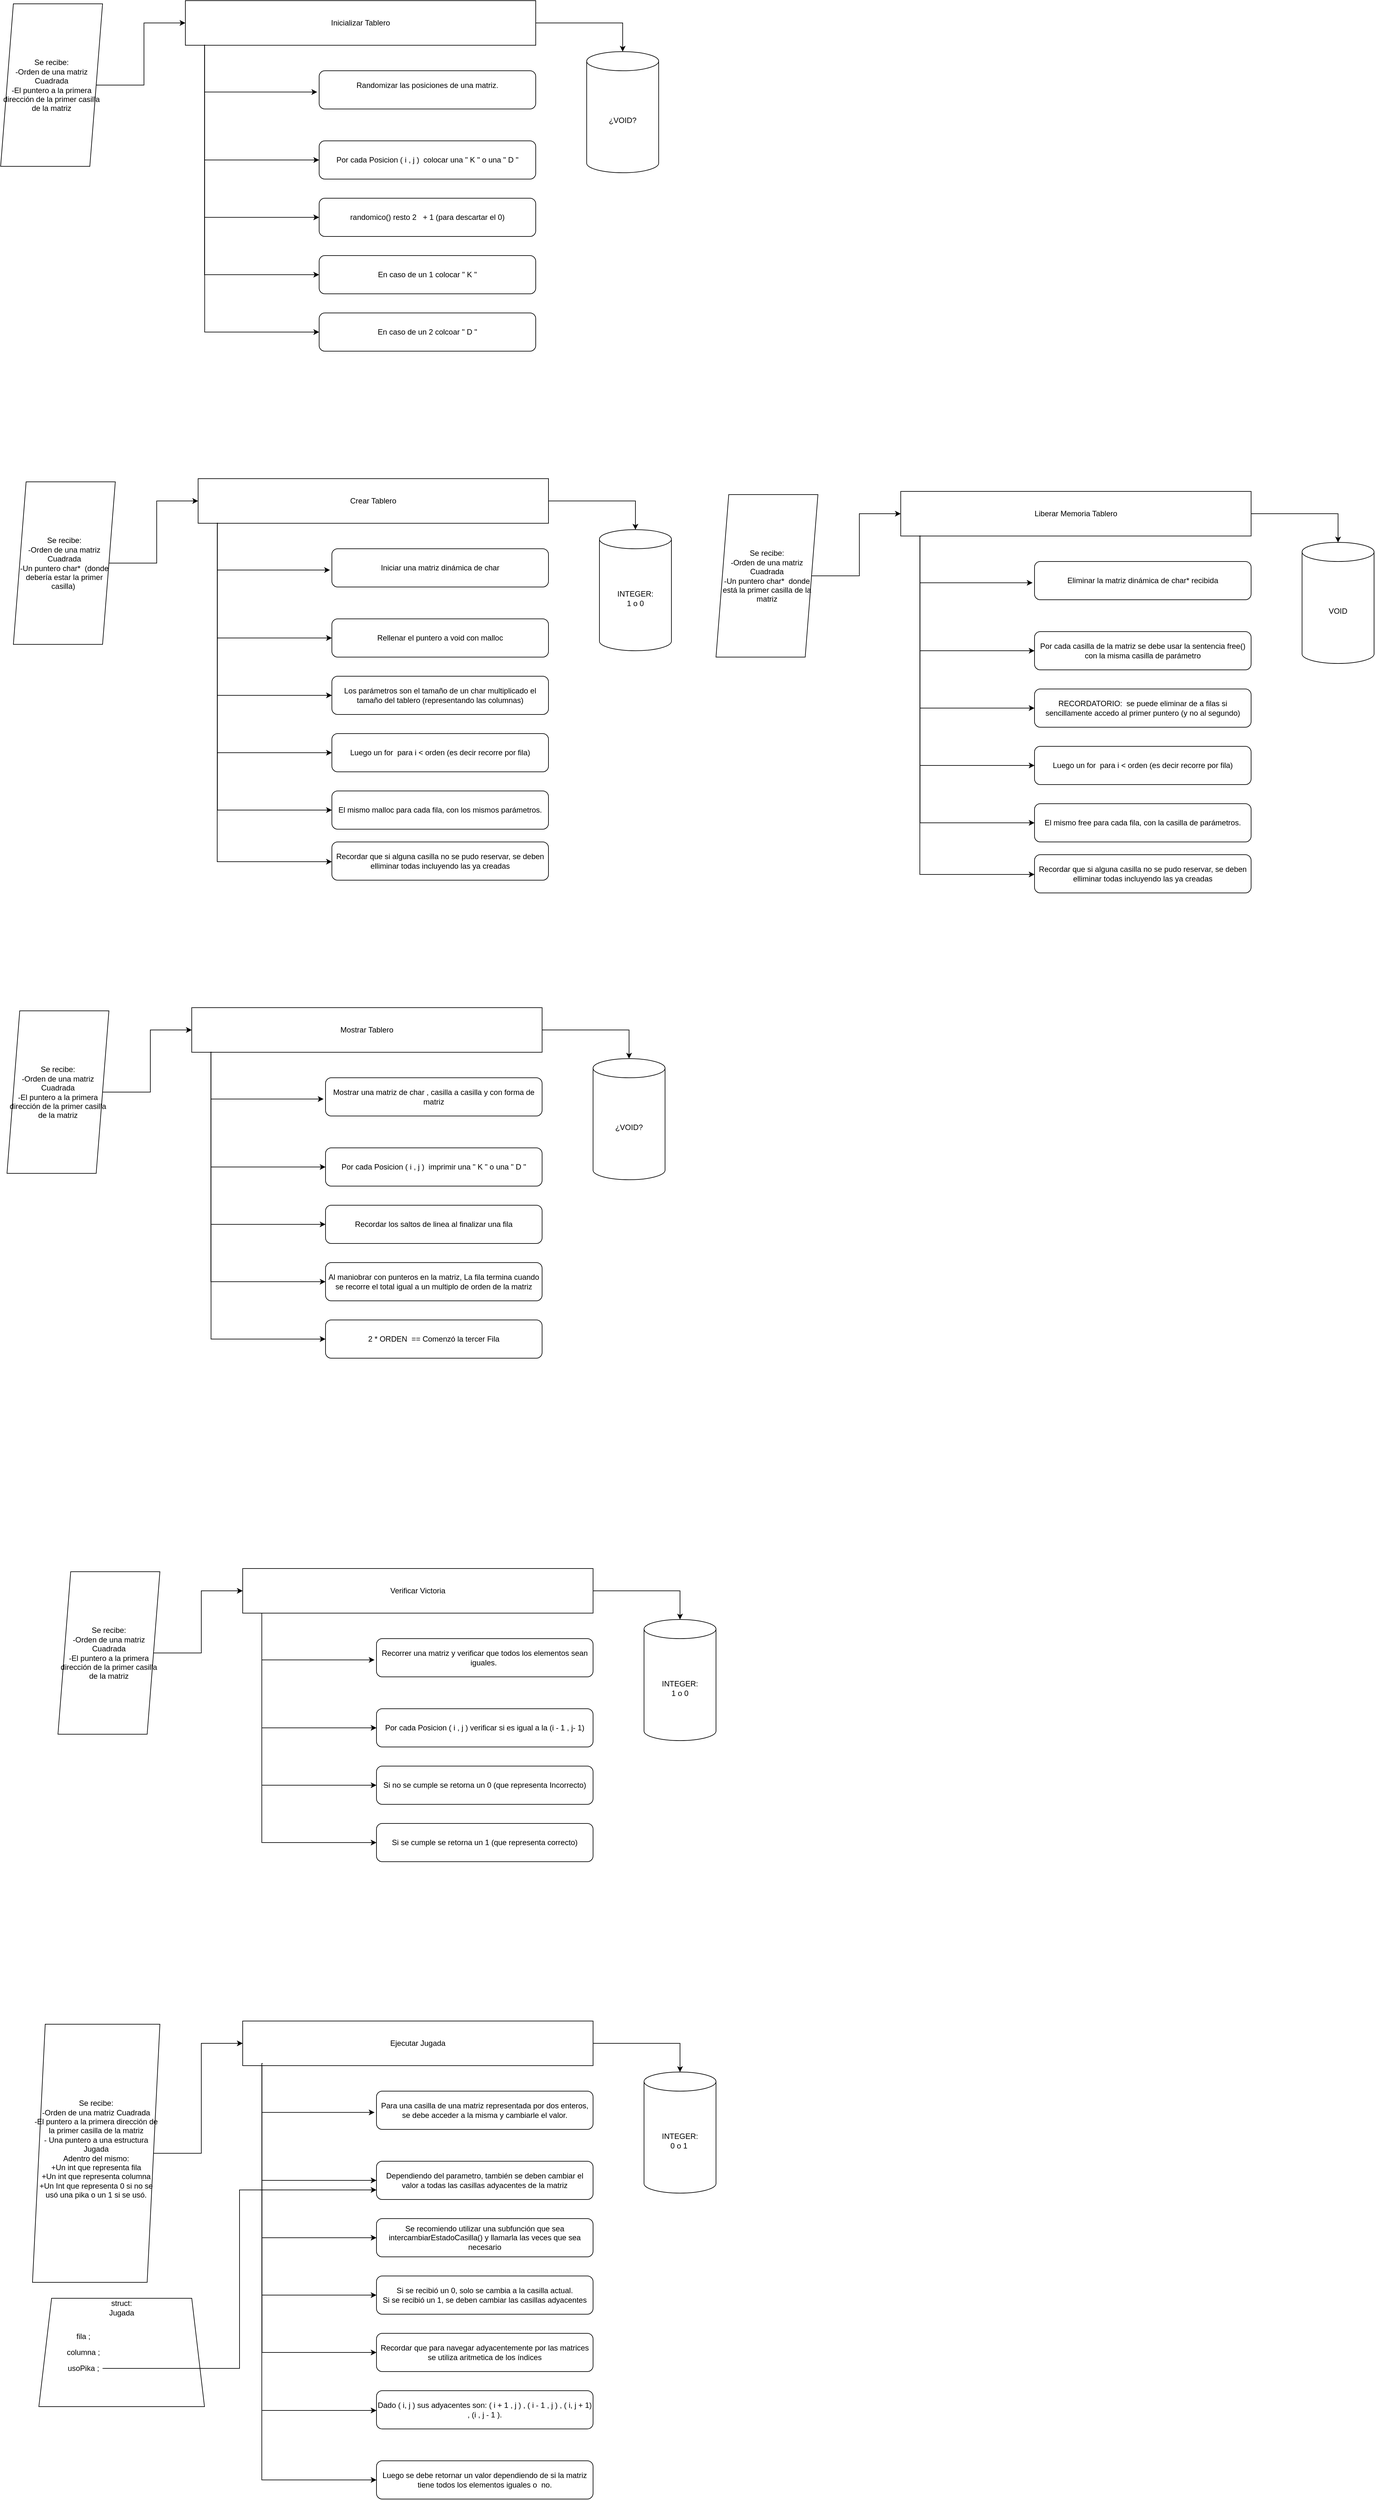 <mxfile version="28.1.2">
  <diagram name="Página-1" id="kfd38gGpXaSbrslvdGKy">
    <mxGraphModel dx="1982" dy="1885" grid="1" gridSize="10" guides="1" tooltips="1" connect="1" arrows="1" fold="1" page="1" pageScale="1" pageWidth="827" pageHeight="1169" math="0" shadow="0">
      <root>
        <mxCell id="0" />
        <mxCell id="1" parent="0" />
        <mxCell id="flttA15IZnz0iReCGyzn-14" style="edgeStyle=orthogonalEdgeStyle;rounded=0;orthogonalLoop=1;jettySize=auto;html=1;entryX=0;entryY=0.5;entryDx=0;entryDy=0;" parent="1" source="flttA15IZnz0iReCGyzn-1" target="flttA15IZnz0iReCGyzn-8" edge="1">
          <mxGeometry relative="1" as="geometry">
            <Array as="points">
              <mxPoint x="240" y="-270" />
            </Array>
          </mxGeometry>
        </mxCell>
        <mxCell id="flttA15IZnz0iReCGyzn-15" style="edgeStyle=orthogonalEdgeStyle;rounded=0;orthogonalLoop=1;jettySize=auto;html=1;entryX=0;entryY=0.5;entryDx=0;entryDy=0;" parent="1" source="flttA15IZnz0iReCGyzn-1" target="flttA15IZnz0iReCGyzn-7" edge="1">
          <mxGeometry relative="1" as="geometry">
            <Array as="points">
              <mxPoint x="240" y="-360" />
            </Array>
          </mxGeometry>
        </mxCell>
        <mxCell id="flttA15IZnz0iReCGyzn-17" style="edgeStyle=orthogonalEdgeStyle;rounded=0;orthogonalLoop=1;jettySize=auto;html=1;" parent="1" source="flttA15IZnz0iReCGyzn-1" target="flttA15IZnz0iReCGyzn-16" edge="1">
          <mxGeometry relative="1" as="geometry" />
        </mxCell>
        <mxCell id="flttA15IZnz0iReCGyzn-1" value="Inicializar Tablero" style="rounded=0;whiteSpace=wrap;html=1;" parent="1" vertex="1">
          <mxGeometry x="210" y="-610" width="550" height="70" as="geometry" />
        </mxCell>
        <mxCell id="flttA15IZnz0iReCGyzn-4" style="edgeStyle=orthogonalEdgeStyle;rounded=0;orthogonalLoop=1;jettySize=auto;html=1;" parent="1" source="flttA15IZnz0iReCGyzn-3" target="flttA15IZnz0iReCGyzn-1" edge="1">
          <mxGeometry relative="1" as="geometry" />
        </mxCell>
        <mxCell id="flttA15IZnz0iReCGyzn-3" value="Se recibe:&lt;br&gt;-Orden de una matriz Cuadrada&lt;br&gt;-El puntero a la primera dirección de la primer casilla de la matriz" style="shape=parallelogram;perimeter=parallelogramPerimeter;whiteSpace=wrap;html=1;fixedSize=1;" parent="1" vertex="1">
          <mxGeometry x="-80" y="-605" width="160" height="255" as="geometry" />
        </mxCell>
        <mxCell id="flttA15IZnz0iReCGyzn-5" value="Randomizar las posiciones de una matriz.&lt;div&gt;&lt;br/&gt;&lt;/div&gt;" style="rounded=1;whiteSpace=wrap;html=1;" parent="1" vertex="1">
          <mxGeometry x="420" y="-500" width="340" height="60" as="geometry" />
        </mxCell>
        <mxCell id="flttA15IZnz0iReCGyzn-6" style="edgeStyle=orthogonalEdgeStyle;rounded=0;orthogonalLoop=1;jettySize=auto;html=1;entryX=-0.009;entryY=0.557;entryDx=0;entryDy=0;entryPerimeter=0;" parent="1" source="flttA15IZnz0iReCGyzn-1" target="flttA15IZnz0iReCGyzn-5" edge="1">
          <mxGeometry relative="1" as="geometry">
            <Array as="points">
              <mxPoint x="240" y="-467" />
            </Array>
          </mxGeometry>
        </mxCell>
        <mxCell id="flttA15IZnz0iReCGyzn-7" value="&lt;div&gt;Por cada Posicion ( i , j )&amp;nbsp; colocar una &quot; K &quot; o una &quot; D &quot;&lt;/div&gt;" style="rounded=1;whiteSpace=wrap;html=1;" parent="1" vertex="1">
          <mxGeometry x="420" y="-390" width="340" height="60" as="geometry" />
        </mxCell>
        <mxCell id="flttA15IZnz0iReCGyzn-8" value="randomico() resto 2&amp;nbsp; &amp;nbsp;+ 1 (para descartar el 0)" style="rounded=1;whiteSpace=wrap;html=1;" parent="1" vertex="1">
          <mxGeometry x="420" y="-300" width="340" height="60" as="geometry" />
        </mxCell>
        <mxCell id="flttA15IZnz0iReCGyzn-9" value="En caso de un 1 colocar &quot; K &quot;" style="rounded=1;whiteSpace=wrap;html=1;" parent="1" vertex="1">
          <mxGeometry x="420" y="-210" width="340" height="60" as="geometry" />
        </mxCell>
        <mxCell id="flttA15IZnz0iReCGyzn-10" value="En caso de un 2 colcoar &quot; D &quot;" style="rounded=1;whiteSpace=wrap;html=1;" parent="1" vertex="1">
          <mxGeometry x="420" y="-120" width="340" height="60" as="geometry" />
        </mxCell>
        <mxCell id="flttA15IZnz0iReCGyzn-11" style="edgeStyle=orthogonalEdgeStyle;rounded=0;orthogonalLoop=1;jettySize=auto;html=1;entryX=0;entryY=0.5;entryDx=0;entryDy=0;exitX=0.055;exitY=0.988;exitDx=0;exitDy=0;exitPerimeter=0;" parent="1" source="flttA15IZnz0iReCGyzn-1" target="flttA15IZnz0iReCGyzn-10" edge="1">
          <mxGeometry relative="1" as="geometry">
            <mxPoint x="300" y="-450" as="sourcePoint" />
            <mxPoint x="477" y="-377" as="targetPoint" />
            <Array as="points">
              <mxPoint x="240" y="-90" />
            </Array>
          </mxGeometry>
        </mxCell>
        <mxCell id="flttA15IZnz0iReCGyzn-13" style="edgeStyle=orthogonalEdgeStyle;rounded=0;orthogonalLoop=1;jettySize=auto;html=1;entryX=0;entryY=0.5;entryDx=0;entryDy=0;" parent="1" source="flttA15IZnz0iReCGyzn-1" target="flttA15IZnz0iReCGyzn-9" edge="1">
          <mxGeometry relative="1" as="geometry">
            <mxPoint x="240" y="-530" as="sourcePoint" />
            <mxPoint x="420" y="-129" as="targetPoint" />
            <Array as="points">
              <mxPoint x="240" y="-180" />
            </Array>
          </mxGeometry>
        </mxCell>
        <mxCell id="flttA15IZnz0iReCGyzn-16" value="¿VOID?" style="shape=cylinder3;whiteSpace=wrap;html=1;boundedLbl=1;backgroundOutline=1;size=15;" parent="1" vertex="1">
          <mxGeometry x="840" y="-530" width="113" height="190" as="geometry" />
        </mxCell>
        <mxCell id="flttA15IZnz0iReCGyzn-18" style="edgeStyle=orthogonalEdgeStyle;rounded=0;orthogonalLoop=1;jettySize=auto;html=1;entryX=0;entryY=0.5;entryDx=0;entryDy=0;" parent="1" source="flttA15IZnz0iReCGyzn-21" target="flttA15IZnz0iReCGyzn-27" edge="1">
          <mxGeometry relative="1" as="geometry">
            <Array as="points">
              <mxPoint x="250" y="1310" />
            </Array>
          </mxGeometry>
        </mxCell>
        <mxCell id="flttA15IZnz0iReCGyzn-19" style="edgeStyle=orthogonalEdgeStyle;rounded=0;orthogonalLoop=1;jettySize=auto;html=1;entryX=0;entryY=0.5;entryDx=0;entryDy=0;" parent="1" source="flttA15IZnz0iReCGyzn-21" target="flttA15IZnz0iReCGyzn-26" edge="1">
          <mxGeometry relative="1" as="geometry">
            <Array as="points">
              <mxPoint x="250" y="1220" />
            </Array>
          </mxGeometry>
        </mxCell>
        <mxCell id="flttA15IZnz0iReCGyzn-20" style="edgeStyle=orthogonalEdgeStyle;rounded=0;orthogonalLoop=1;jettySize=auto;html=1;" parent="1" source="flttA15IZnz0iReCGyzn-21" target="flttA15IZnz0iReCGyzn-32" edge="1">
          <mxGeometry relative="1" as="geometry" />
        </mxCell>
        <mxCell id="flttA15IZnz0iReCGyzn-21" value="Mostrar Tablero" style="rounded=0;whiteSpace=wrap;html=1;" parent="1" vertex="1">
          <mxGeometry x="220" y="970" width="550" height="70" as="geometry" />
        </mxCell>
        <mxCell id="flttA15IZnz0iReCGyzn-22" style="edgeStyle=orthogonalEdgeStyle;rounded=0;orthogonalLoop=1;jettySize=auto;html=1;" parent="1" source="flttA15IZnz0iReCGyzn-23" target="flttA15IZnz0iReCGyzn-21" edge="1">
          <mxGeometry relative="1" as="geometry" />
        </mxCell>
        <mxCell id="flttA15IZnz0iReCGyzn-23" value="Se recibe:&lt;br&gt;-Orden de una matriz Cuadrada&lt;br&gt;-El puntero a la primera dirección de la primer casilla de la matriz" style="shape=parallelogram;perimeter=parallelogramPerimeter;whiteSpace=wrap;html=1;fixedSize=1;" parent="1" vertex="1">
          <mxGeometry x="-70" y="975" width="160" height="255" as="geometry" />
        </mxCell>
        <mxCell id="flttA15IZnz0iReCGyzn-24" value="&lt;div&gt;Mostrar una matriz de char , casilla a casilla y con forma de matriz&lt;/div&gt;" style="rounded=1;whiteSpace=wrap;html=1;" parent="1" vertex="1">
          <mxGeometry x="430" y="1080" width="340" height="60" as="geometry" />
        </mxCell>
        <mxCell id="flttA15IZnz0iReCGyzn-25" style="edgeStyle=orthogonalEdgeStyle;rounded=0;orthogonalLoop=1;jettySize=auto;html=1;entryX=-0.009;entryY=0.557;entryDx=0;entryDy=0;entryPerimeter=0;" parent="1" source="flttA15IZnz0iReCGyzn-21" target="flttA15IZnz0iReCGyzn-24" edge="1">
          <mxGeometry relative="1" as="geometry">
            <Array as="points">
              <mxPoint x="250" y="1113" />
            </Array>
          </mxGeometry>
        </mxCell>
        <mxCell id="flttA15IZnz0iReCGyzn-26" value="&lt;div&gt;Por cada Posicion ( i , j )&amp;nbsp; imprimir una &quot; K &quot; o una &quot; D &quot;&lt;/div&gt;" style="rounded=1;whiteSpace=wrap;html=1;" parent="1" vertex="1">
          <mxGeometry x="430" y="1190" width="340" height="60" as="geometry" />
        </mxCell>
        <mxCell id="flttA15IZnz0iReCGyzn-27" value="Recordar los saltos de linea al finalizar una fila" style="rounded=1;whiteSpace=wrap;html=1;" parent="1" vertex="1">
          <mxGeometry x="430" y="1280" width="340" height="60" as="geometry" />
        </mxCell>
        <mxCell id="flttA15IZnz0iReCGyzn-28" value="Al maniobrar con punteros en la matriz, La fila termina cuando se recorre el total igual a un multiplo de orden de la matriz" style="rounded=1;whiteSpace=wrap;html=1;" parent="1" vertex="1">
          <mxGeometry x="430" y="1370" width="340" height="60" as="geometry" />
        </mxCell>
        <mxCell id="flttA15IZnz0iReCGyzn-29" value="2 * ORDEN&amp;nbsp; == Comenzó la tercer Fila" style="rounded=1;whiteSpace=wrap;html=1;" parent="1" vertex="1">
          <mxGeometry x="430" y="1460" width="340" height="60" as="geometry" />
        </mxCell>
        <mxCell id="flttA15IZnz0iReCGyzn-30" style="edgeStyle=orthogonalEdgeStyle;rounded=0;orthogonalLoop=1;jettySize=auto;html=1;entryX=0;entryY=0.5;entryDx=0;entryDy=0;exitX=0.055;exitY=0.988;exitDx=0;exitDy=0;exitPerimeter=0;" parent="1" source="flttA15IZnz0iReCGyzn-21" target="flttA15IZnz0iReCGyzn-29" edge="1">
          <mxGeometry relative="1" as="geometry">
            <mxPoint x="310" y="1130" as="sourcePoint" />
            <mxPoint x="487" y="1203" as="targetPoint" />
            <Array as="points">
              <mxPoint x="250" y="1490" />
            </Array>
          </mxGeometry>
        </mxCell>
        <mxCell id="flttA15IZnz0iReCGyzn-31" style="edgeStyle=orthogonalEdgeStyle;rounded=0;orthogonalLoop=1;jettySize=auto;html=1;entryX=0;entryY=0.5;entryDx=0;entryDy=0;" parent="1" source="flttA15IZnz0iReCGyzn-21" target="flttA15IZnz0iReCGyzn-28" edge="1">
          <mxGeometry relative="1" as="geometry">
            <mxPoint x="250" y="1050" as="sourcePoint" />
            <mxPoint x="430" y="1451" as="targetPoint" />
            <Array as="points">
              <mxPoint x="250" y="1400" />
            </Array>
          </mxGeometry>
        </mxCell>
        <mxCell id="flttA15IZnz0iReCGyzn-32" value="¿VOID?" style="shape=cylinder3;whiteSpace=wrap;html=1;boundedLbl=1;backgroundOutline=1;size=15;" parent="1" vertex="1">
          <mxGeometry x="850" y="1050" width="113" height="190" as="geometry" />
        </mxCell>
        <mxCell id="flttA15IZnz0iReCGyzn-33" style="edgeStyle=orthogonalEdgeStyle;rounded=0;orthogonalLoop=1;jettySize=auto;html=1;entryX=0;entryY=0.5;entryDx=0;entryDy=0;" parent="1" source="flttA15IZnz0iReCGyzn-36" target="flttA15IZnz0iReCGyzn-42" edge="1">
          <mxGeometry relative="1" as="geometry">
            <Array as="points">
              <mxPoint x="330" y="2190" />
            </Array>
          </mxGeometry>
        </mxCell>
        <mxCell id="flttA15IZnz0iReCGyzn-34" style="edgeStyle=orthogonalEdgeStyle;rounded=0;orthogonalLoop=1;jettySize=auto;html=1;entryX=0;entryY=0.5;entryDx=0;entryDy=0;" parent="1" source="flttA15IZnz0iReCGyzn-36" target="flttA15IZnz0iReCGyzn-41" edge="1">
          <mxGeometry relative="1" as="geometry">
            <Array as="points">
              <mxPoint x="330" y="2100" />
            </Array>
          </mxGeometry>
        </mxCell>
        <mxCell id="flttA15IZnz0iReCGyzn-35" style="edgeStyle=orthogonalEdgeStyle;rounded=0;orthogonalLoop=1;jettySize=auto;html=1;" parent="1" source="flttA15IZnz0iReCGyzn-36" target="flttA15IZnz0iReCGyzn-47" edge="1">
          <mxGeometry relative="1" as="geometry" />
        </mxCell>
        <mxCell id="flttA15IZnz0iReCGyzn-36" value="Verificar Victoria" style="rounded=0;whiteSpace=wrap;html=1;" parent="1" vertex="1">
          <mxGeometry x="300" y="1850" width="550" height="70" as="geometry" />
        </mxCell>
        <mxCell id="flttA15IZnz0iReCGyzn-37" style="edgeStyle=orthogonalEdgeStyle;rounded=0;orthogonalLoop=1;jettySize=auto;html=1;" parent="1" source="flttA15IZnz0iReCGyzn-38" target="flttA15IZnz0iReCGyzn-36" edge="1">
          <mxGeometry relative="1" as="geometry" />
        </mxCell>
        <mxCell id="flttA15IZnz0iReCGyzn-38" value="Se recibe:&lt;br&gt;-Orden de una matriz Cuadrada&lt;br&gt;-El puntero a la primera dirección de la primer casilla de la matriz" style="shape=parallelogram;perimeter=parallelogramPerimeter;whiteSpace=wrap;html=1;fixedSize=1;" parent="1" vertex="1">
          <mxGeometry x="10" y="1855" width="160" height="255" as="geometry" />
        </mxCell>
        <mxCell id="flttA15IZnz0iReCGyzn-39" value="Recorrer una matriz y verificar que todos los elementos sean iguales.&amp;nbsp;" style="rounded=1;whiteSpace=wrap;html=1;" parent="1" vertex="1">
          <mxGeometry x="510" y="1960" width="340" height="60" as="geometry" />
        </mxCell>
        <mxCell id="flttA15IZnz0iReCGyzn-40" style="edgeStyle=orthogonalEdgeStyle;rounded=0;orthogonalLoop=1;jettySize=auto;html=1;entryX=-0.009;entryY=0.557;entryDx=0;entryDy=0;entryPerimeter=0;" parent="1" source="flttA15IZnz0iReCGyzn-36" target="flttA15IZnz0iReCGyzn-39" edge="1">
          <mxGeometry relative="1" as="geometry">
            <Array as="points">
              <mxPoint x="330" y="1993" />
            </Array>
          </mxGeometry>
        </mxCell>
        <mxCell id="flttA15IZnz0iReCGyzn-41" value="&lt;div&gt;Por cada Posicion ( i , j ) verificar si es igual a la (i - 1 , j- 1)&lt;/div&gt;" style="rounded=1;whiteSpace=wrap;html=1;" parent="1" vertex="1">
          <mxGeometry x="510" y="2070" width="340" height="60" as="geometry" />
        </mxCell>
        <mxCell id="flttA15IZnz0iReCGyzn-42" value="Si no se cumple se retorna un 0 (que representa Incorrecto)" style="rounded=1;whiteSpace=wrap;html=1;" parent="1" vertex="1">
          <mxGeometry x="510" y="2160" width="340" height="60" as="geometry" />
        </mxCell>
        <mxCell id="flttA15IZnz0iReCGyzn-43" value="Si se cumple se retorna un 1 (que representa correcto)" style="rounded=1;whiteSpace=wrap;html=1;" parent="1" vertex="1">
          <mxGeometry x="510" y="2250" width="340" height="60" as="geometry" />
        </mxCell>
        <mxCell id="flttA15IZnz0iReCGyzn-46" style="edgeStyle=orthogonalEdgeStyle;rounded=0;orthogonalLoop=1;jettySize=auto;html=1;entryX=0;entryY=0.5;entryDx=0;entryDy=0;" parent="1" source="flttA15IZnz0iReCGyzn-36" target="flttA15IZnz0iReCGyzn-43" edge="1">
          <mxGeometry relative="1" as="geometry">
            <mxPoint x="330" y="1930" as="sourcePoint" />
            <mxPoint x="510" y="2331" as="targetPoint" />
            <Array as="points">
              <mxPoint x="330" y="2280" />
            </Array>
          </mxGeometry>
        </mxCell>
        <mxCell id="flttA15IZnz0iReCGyzn-47" value="INTEGER:&lt;br&gt;1 o 0" style="shape=cylinder3;whiteSpace=wrap;html=1;boundedLbl=1;backgroundOutline=1;size=15;" parent="1" vertex="1">
          <mxGeometry x="930" y="1930" width="113" height="190" as="geometry" />
        </mxCell>
        <mxCell id="flttA15IZnz0iReCGyzn-48" style="edgeStyle=orthogonalEdgeStyle;rounded=0;orthogonalLoop=1;jettySize=auto;html=1;entryX=0;entryY=0.5;entryDx=0;entryDy=0;" parent="1" source="flttA15IZnz0iReCGyzn-51" target="flttA15IZnz0iReCGyzn-57" edge="1">
          <mxGeometry relative="1" as="geometry">
            <Array as="points">
              <mxPoint x="330" y="2900" />
            </Array>
          </mxGeometry>
        </mxCell>
        <mxCell id="flttA15IZnz0iReCGyzn-49" style="edgeStyle=orthogonalEdgeStyle;rounded=0;orthogonalLoop=1;jettySize=auto;html=1;entryX=0;entryY=0.5;entryDx=0;entryDy=0;" parent="1" source="flttA15IZnz0iReCGyzn-51" target="flttA15IZnz0iReCGyzn-56" edge="1">
          <mxGeometry relative="1" as="geometry">
            <Array as="points">
              <mxPoint x="330" y="2810" />
            </Array>
          </mxGeometry>
        </mxCell>
        <mxCell id="flttA15IZnz0iReCGyzn-50" style="edgeStyle=orthogonalEdgeStyle;rounded=0;orthogonalLoop=1;jettySize=auto;html=1;" parent="1" source="flttA15IZnz0iReCGyzn-51" target="flttA15IZnz0iReCGyzn-62" edge="1">
          <mxGeometry relative="1" as="geometry" />
        </mxCell>
        <mxCell id="flttA15IZnz0iReCGyzn-51" value="Ejecutar Jugada" style="rounded=0;whiteSpace=wrap;html=1;" parent="1" vertex="1">
          <mxGeometry x="300" y="2560" width="550" height="70" as="geometry" />
        </mxCell>
        <mxCell id="flttA15IZnz0iReCGyzn-52" style="edgeStyle=orthogonalEdgeStyle;rounded=0;orthogonalLoop=1;jettySize=auto;html=1;" parent="1" source="flttA15IZnz0iReCGyzn-53" target="flttA15IZnz0iReCGyzn-51" edge="1">
          <mxGeometry relative="1" as="geometry" />
        </mxCell>
        <mxCell id="flttA15IZnz0iReCGyzn-53" value="Se recibe:&lt;br&gt;-Orden de una matriz Cuadrada&lt;br&gt;-El puntero a la primera dirección de la primer casilla de la matriz&lt;br&gt;- Una puntero a una estructura Jugada&lt;br&gt;Adentro del mismo:&lt;br&gt;+Un int que representa fila&lt;br&gt;+Un int que representa columna&lt;br&gt;+Un Int que representa 0 si no se usó una pika o un 1 si se usó.&lt;div&gt;&lt;br&gt;&lt;/div&gt;" style="shape=parallelogram;perimeter=parallelogramPerimeter;whiteSpace=wrap;html=1;fixedSize=1;" parent="1" vertex="1">
          <mxGeometry x="-30" y="2565" width="200" height="405" as="geometry" />
        </mxCell>
        <mxCell id="flttA15IZnz0iReCGyzn-54" value="Para una casilla de una matriz representada por dos enteros, se debe acceder a la misma y cambiarle el valor." style="rounded=1;whiteSpace=wrap;html=1;" parent="1" vertex="1">
          <mxGeometry x="510" y="2670" width="340" height="60" as="geometry" />
        </mxCell>
        <mxCell id="flttA15IZnz0iReCGyzn-55" style="edgeStyle=orthogonalEdgeStyle;rounded=0;orthogonalLoop=1;jettySize=auto;html=1;entryX=-0.009;entryY=0.557;entryDx=0;entryDy=0;entryPerimeter=0;" parent="1" source="flttA15IZnz0iReCGyzn-51" target="flttA15IZnz0iReCGyzn-54" edge="1">
          <mxGeometry relative="1" as="geometry">
            <Array as="points">
              <mxPoint x="330" y="2703" />
            </Array>
          </mxGeometry>
        </mxCell>
        <mxCell id="flttA15IZnz0iReCGyzn-56" value="Dependiendo del parametro, también se deben cambiar el valor a todas las casillas adyacentes de la matriz" style="rounded=1;whiteSpace=wrap;html=1;" parent="1" vertex="1">
          <mxGeometry x="510" y="2780" width="340" height="60" as="geometry" />
        </mxCell>
        <mxCell id="flttA15IZnz0iReCGyzn-57" value="Se recomiendo utilizar una subfunción que sea intercambiarEstadoCasilla() y llamarla las veces que sea necesario" style="rounded=1;whiteSpace=wrap;html=1;" parent="1" vertex="1">
          <mxGeometry x="510" y="2870" width="340" height="60" as="geometry" />
        </mxCell>
        <mxCell id="flttA15IZnz0iReCGyzn-58" value="Si se recibió un 0, solo se cambia a la casilla actual.&lt;br&gt;Si se recibió un 1, se deben cambiar las casillas adyacentes" style="rounded=1;whiteSpace=wrap;html=1;" parent="1" vertex="1">
          <mxGeometry x="510" y="2960" width="340" height="60" as="geometry" />
        </mxCell>
        <mxCell id="flttA15IZnz0iReCGyzn-59" value="Recordar que para navegar adyacentemente por las matrices se utiliza aritmetica de los índices" style="rounded=1;whiteSpace=wrap;html=1;" parent="1" vertex="1">
          <mxGeometry x="510" y="3050" width="340" height="60" as="geometry" />
        </mxCell>
        <mxCell id="flttA15IZnz0iReCGyzn-60" style="edgeStyle=orthogonalEdgeStyle;rounded=0;orthogonalLoop=1;jettySize=auto;html=1;entryX=0;entryY=0.5;entryDx=0;entryDy=0;exitX=0.055;exitY=0.988;exitDx=0;exitDy=0;exitPerimeter=0;" parent="1" source="flttA15IZnz0iReCGyzn-51" target="flttA15IZnz0iReCGyzn-59" edge="1">
          <mxGeometry relative="1" as="geometry">
            <mxPoint x="390" y="2720" as="sourcePoint" />
            <mxPoint x="567" y="2793" as="targetPoint" />
            <Array as="points">
              <mxPoint x="330" y="3080" />
            </Array>
          </mxGeometry>
        </mxCell>
        <mxCell id="flttA15IZnz0iReCGyzn-61" style="edgeStyle=orthogonalEdgeStyle;rounded=0;orthogonalLoop=1;jettySize=auto;html=1;entryX=0;entryY=0.5;entryDx=0;entryDy=0;" parent="1" source="flttA15IZnz0iReCGyzn-51" target="flttA15IZnz0iReCGyzn-58" edge="1">
          <mxGeometry relative="1" as="geometry">
            <mxPoint x="330" y="2640" as="sourcePoint" />
            <mxPoint x="510" y="3041" as="targetPoint" />
            <Array as="points">
              <mxPoint x="330" y="2990" />
            </Array>
          </mxGeometry>
        </mxCell>
        <mxCell id="flttA15IZnz0iReCGyzn-62" value="INTEGER:&lt;div&gt;0 o 1&amp;nbsp;&lt;/div&gt;" style="shape=cylinder3;whiteSpace=wrap;html=1;boundedLbl=1;backgroundOutline=1;size=15;" parent="1" vertex="1">
          <mxGeometry x="930" y="2640" width="113" height="190" as="geometry" />
        </mxCell>
        <mxCell id="flttA15IZnz0iReCGyzn-63" value="Dado ( i, j ) sus adyacentes son: ( i + 1 , j ) , ( i - 1 , j ) , ( i, j + 1) , (i , j - 1 )." style="rounded=1;whiteSpace=wrap;html=1;" parent="1" vertex="1">
          <mxGeometry x="510" y="3140" width="340" height="60" as="geometry" />
        </mxCell>
        <mxCell id="flttA15IZnz0iReCGyzn-64" style="edgeStyle=orthogonalEdgeStyle;rounded=0;orthogonalLoop=1;jettySize=auto;html=1;entryX=0;entryY=0.5;entryDx=0;entryDy=0;exitX=0.057;exitY=0.951;exitDx=0;exitDy=0;exitPerimeter=0;" parent="1" source="flttA15IZnz0iReCGyzn-51" edge="1">
          <mxGeometry relative="1" as="geometry">
            <mxPoint x="330" y="2720" as="sourcePoint" />
            <mxPoint x="510" y="3171" as="targetPoint" />
            <Array as="points">
              <mxPoint x="330" y="2627" />
              <mxPoint x="330" y="3171" />
            </Array>
          </mxGeometry>
        </mxCell>
        <mxCell id="flttA15IZnz0iReCGyzn-68" value="Luego se debe retornar un valor dependiendo de si la matriz tiene todos los elementos iguales o&amp;nbsp; no." style="rounded=1;whiteSpace=wrap;html=1;" parent="1" vertex="1">
          <mxGeometry x="510" y="3250" width="340" height="60" as="geometry" />
        </mxCell>
        <mxCell id="flttA15IZnz0iReCGyzn-69" style="edgeStyle=orthogonalEdgeStyle;rounded=0;orthogonalLoop=1;jettySize=auto;html=1;entryX=0;entryY=0.5;entryDx=0;entryDy=0;" parent="1" source="flttA15IZnz0iReCGyzn-51" edge="1" target="flttA15IZnz0iReCGyzn-68">
          <mxGeometry relative="1" as="geometry">
            <mxPoint x="330" y="2700" as="sourcePoint" />
            <mxPoint x="510" y="3341.97" as="targetPoint" />
            <Array as="points">
              <mxPoint x="330" y="3280" />
            </Array>
          </mxGeometry>
        </mxCell>
        <mxCell id="flttA15IZnz0iReCGyzn-70" value="" style="shape=trapezoid;perimeter=trapezoidPerimeter;whiteSpace=wrap;html=1;fixedSize=1;" parent="1" vertex="1">
          <mxGeometry x="-20" y="2995" width="260" height="170" as="geometry" />
        </mxCell>
        <mxCell id="flttA15IZnz0iReCGyzn-71" value="struct: Jugada" style="text;html=1;align=center;verticalAlign=middle;whiteSpace=wrap;rounded=0;" parent="1" vertex="1">
          <mxGeometry x="80" y="2995" width="60" height="30" as="geometry" />
        </mxCell>
        <mxCell id="flttA15IZnz0iReCGyzn-72" value="fila ;" style="text;html=1;align=center;verticalAlign=middle;whiteSpace=wrap;rounded=0;" parent="1" vertex="1">
          <mxGeometry x="20" y="3040" width="60" height="30" as="geometry" />
        </mxCell>
        <mxCell id="flttA15IZnz0iReCGyzn-73" value="columna ;" style="text;html=1;align=center;verticalAlign=middle;whiteSpace=wrap;rounded=0;" parent="1" vertex="1">
          <mxGeometry x="20" y="3065" width="60" height="30" as="geometry" />
        </mxCell>
        <mxCell id="flttA15IZnz0iReCGyzn-76" style="edgeStyle=orthogonalEdgeStyle;rounded=0;orthogonalLoop=1;jettySize=auto;html=1;entryX=0;entryY=0.75;entryDx=0;entryDy=0;" parent="1" source="flttA15IZnz0iReCGyzn-74" target="flttA15IZnz0iReCGyzn-56" edge="1">
          <mxGeometry relative="1" as="geometry" />
        </mxCell>
        <mxCell id="flttA15IZnz0iReCGyzn-74" value="usoPika ;" style="text;html=1;align=center;verticalAlign=middle;whiteSpace=wrap;rounded=0;" parent="1" vertex="1">
          <mxGeometry x="20" y="3090" width="60" height="30" as="geometry" />
        </mxCell>
        <mxCell id="nv_zI9ED7wEO5nQXKHPL-1" style="edgeStyle=orthogonalEdgeStyle;rounded=0;orthogonalLoop=1;jettySize=auto;html=1;entryX=0;entryY=0.5;entryDx=0;entryDy=0;" parent="1" source="nv_zI9ED7wEO5nQXKHPL-4" target="nv_zI9ED7wEO5nQXKHPL-10" edge="1">
          <mxGeometry relative="1" as="geometry">
            <Array as="points">
              <mxPoint x="260" y="480" />
            </Array>
          </mxGeometry>
        </mxCell>
        <mxCell id="nv_zI9ED7wEO5nQXKHPL-2" style="edgeStyle=orthogonalEdgeStyle;rounded=0;orthogonalLoop=1;jettySize=auto;html=1;entryX=0;entryY=0.5;entryDx=0;entryDy=0;" parent="1" source="nv_zI9ED7wEO5nQXKHPL-4" target="nv_zI9ED7wEO5nQXKHPL-9" edge="1">
          <mxGeometry relative="1" as="geometry">
            <Array as="points">
              <mxPoint x="260" y="390" />
            </Array>
          </mxGeometry>
        </mxCell>
        <mxCell id="nv_zI9ED7wEO5nQXKHPL-3" style="edgeStyle=orthogonalEdgeStyle;rounded=0;orthogonalLoop=1;jettySize=auto;html=1;" parent="1" source="nv_zI9ED7wEO5nQXKHPL-4" target="nv_zI9ED7wEO5nQXKHPL-15" edge="1">
          <mxGeometry relative="1" as="geometry" />
        </mxCell>
        <mxCell id="nv_zI9ED7wEO5nQXKHPL-4" value="Crear Tablero" style="rounded=0;whiteSpace=wrap;html=1;" parent="1" vertex="1">
          <mxGeometry x="230" y="140" width="550" height="70" as="geometry" />
        </mxCell>
        <mxCell id="nv_zI9ED7wEO5nQXKHPL-5" style="edgeStyle=orthogonalEdgeStyle;rounded=0;orthogonalLoop=1;jettySize=auto;html=1;" parent="1" source="nv_zI9ED7wEO5nQXKHPL-6" target="nv_zI9ED7wEO5nQXKHPL-4" edge="1">
          <mxGeometry relative="1" as="geometry" />
        </mxCell>
        <mxCell id="nv_zI9ED7wEO5nQXKHPL-6" value="Se recibe:&lt;br&gt;-Orden de una matriz Cuadrada&lt;br&gt;-Un puntero char*&amp;nbsp; (donde debería estar la primer casilla)&amp;nbsp;" style="shape=parallelogram;perimeter=parallelogramPerimeter;whiteSpace=wrap;html=1;fixedSize=1;" parent="1" vertex="1">
          <mxGeometry x="-60" y="145" width="160" height="255" as="geometry" />
        </mxCell>
        <mxCell id="nv_zI9ED7wEO5nQXKHPL-7" value="&lt;div&gt;Iniciar una matriz dinámica de char&lt;/div&gt;" style="rounded=1;whiteSpace=wrap;html=1;" parent="1" vertex="1">
          <mxGeometry x="440" y="250" width="340" height="60" as="geometry" />
        </mxCell>
        <mxCell id="nv_zI9ED7wEO5nQXKHPL-8" style="edgeStyle=orthogonalEdgeStyle;rounded=0;orthogonalLoop=1;jettySize=auto;html=1;entryX=-0.009;entryY=0.557;entryDx=0;entryDy=0;entryPerimeter=0;" parent="1" source="nv_zI9ED7wEO5nQXKHPL-4" target="nv_zI9ED7wEO5nQXKHPL-7" edge="1">
          <mxGeometry relative="1" as="geometry">
            <Array as="points">
              <mxPoint x="260" y="283" />
            </Array>
          </mxGeometry>
        </mxCell>
        <mxCell id="nv_zI9ED7wEO5nQXKHPL-9" value="Rellenar el puntero a void con malloc" style="rounded=1;whiteSpace=wrap;html=1;" parent="1" vertex="1">
          <mxGeometry x="440" y="360" width="340" height="60" as="geometry" />
        </mxCell>
        <mxCell id="nv_zI9ED7wEO5nQXKHPL-10" value="Los parámetros son el tamaño de un char multiplicado el tamaño del tablero (representando las columnas)" style="rounded=1;whiteSpace=wrap;html=1;" parent="1" vertex="1">
          <mxGeometry x="440" y="450" width="340" height="60" as="geometry" />
        </mxCell>
        <mxCell id="nv_zI9ED7wEO5nQXKHPL-11" value="Luego un for&amp;nbsp; para i &amp;lt; orden (es decir recorre por fila)" style="rounded=1;whiteSpace=wrap;html=1;" parent="1" vertex="1">
          <mxGeometry x="440" y="540" width="340" height="60" as="geometry" />
        </mxCell>
        <mxCell id="nv_zI9ED7wEO5nQXKHPL-12" value="El mismo malloc para cada fila, con los mismos parámetros." style="rounded=1;whiteSpace=wrap;html=1;" parent="1" vertex="1">
          <mxGeometry x="440" y="630" width="340" height="60" as="geometry" />
        </mxCell>
        <mxCell id="nv_zI9ED7wEO5nQXKHPL-13" style="edgeStyle=orthogonalEdgeStyle;rounded=0;orthogonalLoop=1;jettySize=auto;html=1;entryX=0;entryY=0.5;entryDx=0;entryDy=0;exitX=0.055;exitY=0.988;exitDx=0;exitDy=0;exitPerimeter=0;" parent="1" source="nv_zI9ED7wEO5nQXKHPL-4" target="nv_zI9ED7wEO5nQXKHPL-12" edge="1">
          <mxGeometry relative="1" as="geometry">
            <mxPoint x="320" y="300" as="sourcePoint" />
            <mxPoint x="497" y="373" as="targetPoint" />
            <Array as="points">
              <mxPoint x="260" y="660" />
            </Array>
          </mxGeometry>
        </mxCell>
        <mxCell id="nv_zI9ED7wEO5nQXKHPL-14" style="edgeStyle=orthogonalEdgeStyle;rounded=0;orthogonalLoop=1;jettySize=auto;html=1;entryX=0;entryY=0.5;entryDx=0;entryDy=0;" parent="1" source="nv_zI9ED7wEO5nQXKHPL-4" target="nv_zI9ED7wEO5nQXKHPL-11" edge="1">
          <mxGeometry relative="1" as="geometry">
            <mxPoint x="260" y="220" as="sourcePoint" />
            <mxPoint x="440" y="621" as="targetPoint" />
            <Array as="points">
              <mxPoint x="260" y="570" />
            </Array>
          </mxGeometry>
        </mxCell>
        <mxCell id="nv_zI9ED7wEO5nQXKHPL-15" value="INTEGER:&lt;br&gt;1 o 0" style="shape=cylinder3;whiteSpace=wrap;html=1;boundedLbl=1;backgroundOutline=1;size=15;" parent="1" vertex="1">
          <mxGeometry x="860" y="220" width="113" height="190" as="geometry" />
        </mxCell>
        <mxCell id="nv_zI9ED7wEO5nQXKHPL-31" value="Recordar que si alguna casilla no se pudo reservar, se deben elliminar todas incluyendo las ya creadas" style="rounded=1;whiteSpace=wrap;html=1;" parent="1" vertex="1">
          <mxGeometry x="440" y="710" width="340" height="60" as="geometry" />
        </mxCell>
        <mxCell id="nv_zI9ED7wEO5nQXKHPL-33" style="edgeStyle=orthogonalEdgeStyle;rounded=0;orthogonalLoop=1;jettySize=auto;html=1;entryX=0;entryY=0.5;entryDx=0;entryDy=0;" parent="1" source="nv_zI9ED7wEO5nQXKHPL-4" edge="1">
          <mxGeometry relative="1" as="geometry">
            <mxPoint x="260" y="290" as="sourcePoint" />
            <mxPoint x="440" y="741" as="targetPoint" />
            <Array as="points">
              <mxPoint x="260" y="741" />
            </Array>
          </mxGeometry>
        </mxCell>
        <mxCell id="nv_zI9ED7wEO5nQXKHPL-34" style="edgeStyle=orthogonalEdgeStyle;rounded=0;orthogonalLoop=1;jettySize=auto;html=1;entryX=0;entryY=0.5;entryDx=0;entryDy=0;" parent="1" source="nv_zI9ED7wEO5nQXKHPL-37" target="nv_zI9ED7wEO5nQXKHPL-43" edge="1">
          <mxGeometry relative="1" as="geometry">
            <Array as="points">
              <mxPoint x="1363" y="500" />
            </Array>
          </mxGeometry>
        </mxCell>
        <mxCell id="nv_zI9ED7wEO5nQXKHPL-35" style="edgeStyle=orthogonalEdgeStyle;rounded=0;orthogonalLoop=1;jettySize=auto;html=1;entryX=0;entryY=0.5;entryDx=0;entryDy=0;" parent="1" source="nv_zI9ED7wEO5nQXKHPL-37" target="nv_zI9ED7wEO5nQXKHPL-42" edge="1">
          <mxGeometry relative="1" as="geometry">
            <Array as="points">
              <mxPoint x="1363" y="410" />
            </Array>
          </mxGeometry>
        </mxCell>
        <mxCell id="nv_zI9ED7wEO5nQXKHPL-36" style="edgeStyle=orthogonalEdgeStyle;rounded=0;orthogonalLoop=1;jettySize=auto;html=1;" parent="1" source="nv_zI9ED7wEO5nQXKHPL-37" target="nv_zI9ED7wEO5nQXKHPL-48" edge="1">
          <mxGeometry relative="1" as="geometry" />
        </mxCell>
        <mxCell id="nv_zI9ED7wEO5nQXKHPL-37" value="Liberar Memoria Tablero" style="rounded=0;whiteSpace=wrap;html=1;" parent="1" vertex="1">
          <mxGeometry x="1333" y="160" width="550" height="70" as="geometry" />
        </mxCell>
        <mxCell id="nv_zI9ED7wEO5nQXKHPL-38" style="edgeStyle=orthogonalEdgeStyle;rounded=0;orthogonalLoop=1;jettySize=auto;html=1;" parent="1" source="nv_zI9ED7wEO5nQXKHPL-39" target="nv_zI9ED7wEO5nQXKHPL-37" edge="1">
          <mxGeometry relative="1" as="geometry" />
        </mxCell>
        <mxCell id="nv_zI9ED7wEO5nQXKHPL-39" value="Se recibe:&lt;br&gt;-Orden de una matriz Cuadrada&lt;br&gt;-Un puntero char*&amp;nbsp; donde está la primer casilla de la matriz" style="shape=parallelogram;perimeter=parallelogramPerimeter;whiteSpace=wrap;html=1;fixedSize=1;" parent="1" vertex="1">
          <mxGeometry x="1043" y="165" width="160" height="255" as="geometry" />
        </mxCell>
        <mxCell id="nv_zI9ED7wEO5nQXKHPL-40" value="&lt;div&gt;Eliminar la matriz dinámica de char* recibida&lt;/div&gt;" style="rounded=1;whiteSpace=wrap;html=1;" parent="1" vertex="1">
          <mxGeometry x="1543" y="270" width="340" height="60" as="geometry" />
        </mxCell>
        <mxCell id="nv_zI9ED7wEO5nQXKHPL-41" style="edgeStyle=orthogonalEdgeStyle;rounded=0;orthogonalLoop=1;jettySize=auto;html=1;entryX=-0.009;entryY=0.557;entryDx=0;entryDy=0;entryPerimeter=0;" parent="1" source="nv_zI9ED7wEO5nQXKHPL-37" target="nv_zI9ED7wEO5nQXKHPL-40" edge="1">
          <mxGeometry relative="1" as="geometry">
            <Array as="points">
              <mxPoint x="1363" y="303" />
            </Array>
          </mxGeometry>
        </mxCell>
        <mxCell id="nv_zI9ED7wEO5nQXKHPL-42" value="Por cada casilla de la matriz se debe usar la sentencia free() con la misma casilla de parámetro" style="rounded=1;whiteSpace=wrap;html=1;" parent="1" vertex="1">
          <mxGeometry x="1543" y="380" width="340" height="60" as="geometry" />
        </mxCell>
        <mxCell id="nv_zI9ED7wEO5nQXKHPL-43" value="RECORDATORIO:&amp;nbsp; se puede eliminar de a filas si sencillamente accedo al primer puntero (y no al segundo)" style="rounded=1;whiteSpace=wrap;html=1;" parent="1" vertex="1">
          <mxGeometry x="1543" y="470" width="340" height="60" as="geometry" />
        </mxCell>
        <mxCell id="nv_zI9ED7wEO5nQXKHPL-44" value="Luego un for&amp;nbsp; para i &amp;lt; orden (es decir recorre por fila)" style="rounded=1;whiteSpace=wrap;html=1;" parent="1" vertex="1">
          <mxGeometry x="1543" y="560" width="340" height="60" as="geometry" />
        </mxCell>
        <mxCell id="nv_zI9ED7wEO5nQXKHPL-45" value="El mismo free para cada fila, con la casilla de parámetros." style="rounded=1;whiteSpace=wrap;html=1;" parent="1" vertex="1">
          <mxGeometry x="1543" y="650" width="340" height="60" as="geometry" />
        </mxCell>
        <mxCell id="nv_zI9ED7wEO5nQXKHPL-46" style="edgeStyle=orthogonalEdgeStyle;rounded=0;orthogonalLoop=1;jettySize=auto;html=1;entryX=0;entryY=0.5;entryDx=0;entryDy=0;exitX=0.055;exitY=0.988;exitDx=0;exitDy=0;exitPerimeter=0;" parent="1" source="nv_zI9ED7wEO5nQXKHPL-37" target="nv_zI9ED7wEO5nQXKHPL-45" edge="1">
          <mxGeometry relative="1" as="geometry">
            <mxPoint x="1423" y="320" as="sourcePoint" />
            <mxPoint x="1600" y="393" as="targetPoint" />
            <Array as="points">
              <mxPoint x="1363" y="680" />
            </Array>
          </mxGeometry>
        </mxCell>
        <mxCell id="nv_zI9ED7wEO5nQXKHPL-47" style="edgeStyle=orthogonalEdgeStyle;rounded=0;orthogonalLoop=1;jettySize=auto;html=1;entryX=0;entryY=0.5;entryDx=0;entryDy=0;" parent="1" source="nv_zI9ED7wEO5nQXKHPL-37" target="nv_zI9ED7wEO5nQXKHPL-44" edge="1">
          <mxGeometry relative="1" as="geometry">
            <mxPoint x="1363" y="240" as="sourcePoint" />
            <mxPoint x="1543" y="641" as="targetPoint" />
            <Array as="points">
              <mxPoint x="1363" y="590" />
            </Array>
          </mxGeometry>
        </mxCell>
        <mxCell id="nv_zI9ED7wEO5nQXKHPL-48" value="VOID" style="shape=cylinder3;whiteSpace=wrap;html=1;boundedLbl=1;backgroundOutline=1;size=15;" parent="1" vertex="1">
          <mxGeometry x="1963" y="240" width="113" height="190" as="geometry" />
        </mxCell>
        <mxCell id="nv_zI9ED7wEO5nQXKHPL-49" value="Recordar que si alguna casilla no se pudo reservar, se deben elliminar todas incluyendo las ya creadas" style="rounded=1;whiteSpace=wrap;html=1;" parent="1" vertex="1">
          <mxGeometry x="1543" y="730" width="340" height="60" as="geometry" />
        </mxCell>
        <mxCell id="nv_zI9ED7wEO5nQXKHPL-50" style="edgeStyle=orthogonalEdgeStyle;rounded=0;orthogonalLoop=1;jettySize=auto;html=1;entryX=0;entryY=0.5;entryDx=0;entryDy=0;" parent="1" source="nv_zI9ED7wEO5nQXKHPL-37" edge="1">
          <mxGeometry relative="1" as="geometry">
            <mxPoint x="1363" y="310" as="sourcePoint" />
            <mxPoint x="1543" y="761" as="targetPoint" />
            <Array as="points">
              <mxPoint x="1363" y="761" />
            </Array>
          </mxGeometry>
        </mxCell>
      </root>
    </mxGraphModel>
  </diagram>
</mxfile>
